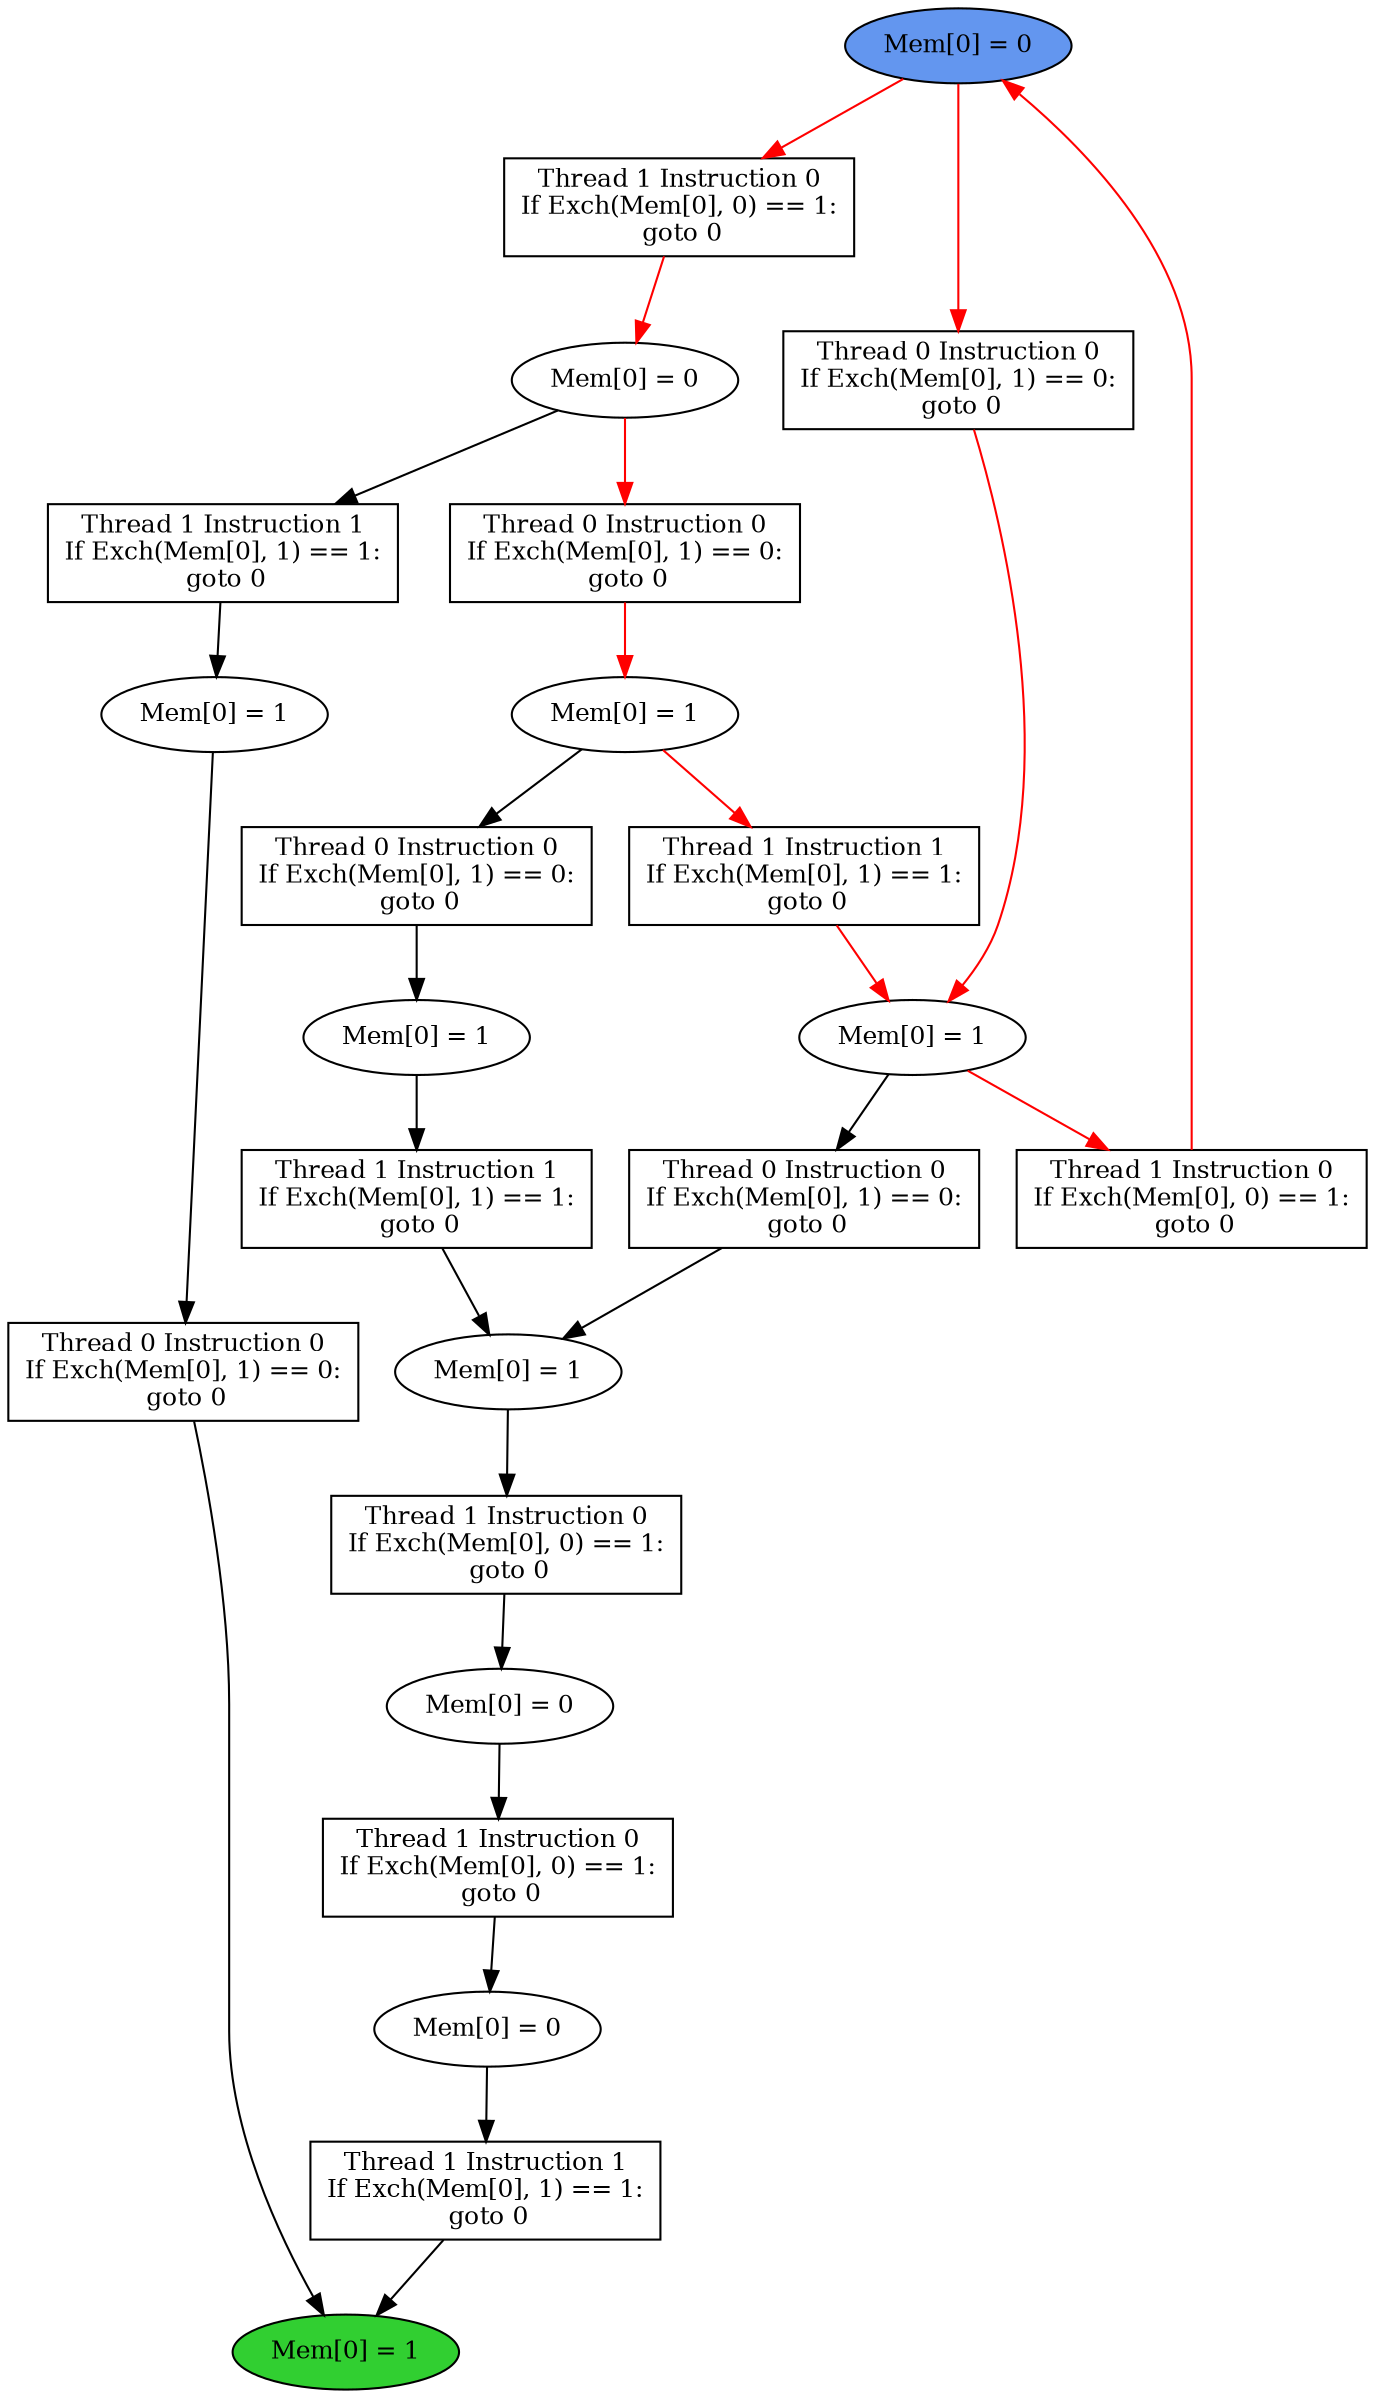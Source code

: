 digraph "graph" {
graph [fontsize=12]
node [fontsize=12]
edge [fontsize=12]
rankdir=TB;
"N12" -> "N8" [uuid = "<A0, END$0>", color = "#000000", fontcolor = "#ffffff", style = "solid", label = "", dir = "forward", weight = "1"]
"N19" -> "N17" [uuid = "<A1, S7>", color = "#000000", fontcolor = "#ffffff", style = "solid", label = "", dir = "forward", weight = "1"]
"N16" -> "N15" [uuid = "<A2, S1>", color = "#000000", fontcolor = "#ffffff", style = "solid", label = "", dir = "forward", weight = "1"]
"N33" -> "N23" [uuid = "<A3, START$0>", color = "#ff0000", fontcolor = "#ffffff", style = "solid", label = "", dir = "back", weight = "1"]
"N30" -> "N29" [uuid = "<A4, S0>", color = "#ff0000", fontcolor = "#ffffff", style = "solid", label = "", dir = "forward", weight = "1"]
"N26" -> "N24" [uuid = "<A5, S6>", color = "#ff0000", fontcolor = "#ffffff", style = "solid", label = "", dir = "forward", weight = "1"]
"N11" -> "N10" [uuid = "<A6, S5>", color = "#000000", fontcolor = "#ffffff", style = "solid", label = "", dir = "forward", weight = "1"]
"N9" -> "N8" [uuid = "<A7, END$0>", color = "#000000", fontcolor = "#ffffff", style = "solid", label = "", dir = "forward", weight = "1"]
"N18" -> "N17" [uuid = "<A8, S7>", color = "#000000", fontcolor = "#ffffff", style = "solid", label = "", dir = "forward", weight = "1"]
"N25" -> "N24" [uuid = "<A9, S6>", color = "#ff0000", fontcolor = "#ffffff", style = "solid", label = "", dir = "forward", weight = "1"]
"N21" -> "N20" [uuid = "<A10, S4>", color = "#000000", fontcolor = "#ffffff", style = "solid", label = "", dir = "forward", weight = "1"]
"N28" -> "N27" [uuid = "<A11, S3>", color = "#ff0000", fontcolor = "#ffffff", style = "solid", label = "", dir = "forward", weight = "1"]
"N14" -> "N13" [uuid = "<A12, S2>", color = "#000000", fontcolor = "#ffffff", style = "solid", label = "", dir = "forward", weight = "1"]
"N13" -> "N12" [uuid = "<A0, S2>", color = "#000000", fontcolor = "#ffffff", style = "solid", label = "", dir = "forward", weight = "1"]
"N20" -> "N19" [uuid = "<A1, S4>", color = "#000000", fontcolor = "#ffffff", style = "solid", label = "", dir = "forward", weight = "1"]
"N17" -> "N16" [uuid = "<A2, S7>", color = "#000000", fontcolor = "#ffffff", style = "solid", label = "", dir = "forward", weight = "1"]
"N24" -> "N23" [uuid = "<A3, S6>", color = "#ff0000", fontcolor = "#ffffff", style = "solid", label = "", dir = "forward", weight = "1"]
"N33" -> "N30" [uuid = "<A4, START$0>", color = "#ff0000", fontcolor = "#ffffff", style = "solid", label = "", dir = "forward", weight = "1"]
"N27" -> "N26" [uuid = "<A5, S3>", color = "#ff0000", fontcolor = "#ffffff", style = "solid", label = "", dir = "forward", weight = "1"]
"N29" -> "N11" [uuid = "<A6, S0>", color = "#000000", fontcolor = "#ffffff", style = "solid", label = "", dir = "forward", weight = "1"]
"N10" -> "N9" [uuid = "<A7, S5>", color = "#000000", fontcolor = "#ffffff", style = "solid", label = "", dir = "forward", weight = "1"]
"N24" -> "N18" [uuid = "<A8, S6>", color = "#000000", fontcolor = "#ffffff", style = "solid", label = "", dir = "forward", weight = "1"]
"N33" -> "N25" [uuid = "<A9, START$0>", color = "#ff0000", fontcolor = "#ffffff", style = "solid", label = "", dir = "forward", weight = "1"]
"N27" -> "N21" [uuid = "<A10, S3>", color = "#000000", fontcolor = "#ffffff", style = "solid", label = "", dir = "forward", weight = "1"]
"N29" -> "N28" [uuid = "<A11, S0>", color = "#ff0000", fontcolor = "#ffffff", style = "solid", label = "", dir = "forward", weight = "1"]
"N15" -> "N14" [uuid = "<A12, S1>", color = "#000000", fontcolor = "#ffffff", style = "solid", label = "", dir = "forward", weight = "1"]
"N8" [uuid="END$0", label="Mem[0] = 1", fillcolor = "#31cf31", fontcolor = "#000000", shape = "ellipse", style = "filled, solid"]
"N9" [uuid="A7", label="Thread 0 Instruction 0
If Exch(Mem[0], 1) == 0:
 goto 0", fillcolor = "#ffffff", fontcolor = "#000000", shape = "box", style = "filled, solid"]
"N10" [uuid="S5", label="Mem[0] = 1", fillcolor = "#ffffff", fontcolor = "#000000", shape = "ellipse", style = "filled, solid"]
"N11" [uuid="A6", label="Thread 1 Instruction 1
If Exch(Mem[0], 1) == 1:
 goto 0", fillcolor = "#ffffff", fontcolor = "#000000", shape = "box", style = "filled, solid"]
"N12" [uuid="A0", label="Thread 1 Instruction 1
If Exch(Mem[0], 1) == 1:
 goto 0", fillcolor = "#ffffff", fontcolor = "#000000", shape = "box", style = "filled, solid"]
"N13" [uuid="S2", label="Mem[0] = 0", fillcolor = "#ffffff", fontcolor = "#000000", shape = "ellipse", style = "filled, solid"]
"N14" [uuid="A12", label="Thread 1 Instruction 0
If Exch(Mem[0], 0) == 1:
 goto 0", fillcolor = "#ffffff", fontcolor = "#000000", shape = "box", style = "filled, solid"]
"N15" [uuid="S1", label="Mem[0] = 0", fillcolor = "#ffffff", fontcolor = "#000000", shape = "ellipse", style = "filled, solid"]
"N16" [uuid="A2", label="Thread 1 Instruction 0
If Exch(Mem[0], 0) == 1:
 goto 0", fillcolor = "#ffffff", fontcolor = "#000000", shape = "box", style = "filled, solid"]
"N17" [uuid="S7", label="Mem[0] = 1", fillcolor = "#ffffff", fontcolor = "#000000", shape = "ellipse", style = "filled, solid"]
"N18" [uuid="A8", label="Thread 0 Instruction 0
If Exch(Mem[0], 1) == 0:
 goto 0", fillcolor = "#ffffff", fontcolor = "#000000", shape = "box", style = "filled, solid"]
"N19" [uuid="A1", label="Thread 1 Instruction 1
If Exch(Mem[0], 1) == 1:
 goto 0", fillcolor = "#ffffff", fontcolor = "#000000", shape = "box", style = "filled, solid"]
"N20" [uuid="S4", label="Mem[0] = 1", fillcolor = "#ffffff", fontcolor = "#000000", shape = "ellipse", style = "filled, solid"]
"N21" [uuid="A10", label="Thread 0 Instruction 0
If Exch(Mem[0], 1) == 0:
 goto 0", fillcolor = "#ffffff", fontcolor = "#000000", shape = "box", style = "filled, solid"]
"N23" [uuid="A3", label="Thread 1 Instruction 0
If Exch(Mem[0], 0) == 1:
 goto 0", fillcolor = "#ffffff", fontcolor = "#000000", shape = "box", style = "filled, solid"]
"N24" [uuid="S6", label="Mem[0] = 1", fillcolor = "#ffffff", fontcolor = "#000000", shape = "ellipse", style = "filled, solid"]
"N25" [uuid="A9", label="Thread 0 Instruction 0
If Exch(Mem[0], 1) == 0:
 goto 0", fillcolor = "#ffffff", fontcolor = "#000000", shape = "box", style = "filled, solid"]
"N26" [uuid="A5", label="Thread 1 Instruction 1
If Exch(Mem[0], 1) == 1:
 goto 0", fillcolor = "#ffffff", fontcolor = "#000000", shape = "box", style = "filled, solid"]
"N27" [uuid="S3", label="Mem[0] = 1", fillcolor = "#ffffff", fontcolor = "#000000", shape = "ellipse", style = "filled, solid"]
"N28" [uuid="A11", label="Thread 0 Instruction 0
If Exch(Mem[0], 1) == 0:
 goto 0", fillcolor = "#ffffff", fontcolor = "#000000", shape = "box", style = "filled, solid"]
"N29" [uuid="S0", label="Mem[0] = 0", fillcolor = "#ffffff", fontcolor = "#000000", shape = "ellipse", style = "filled, solid"]
"N30" [uuid="A4", label="Thread 1 Instruction 0
If Exch(Mem[0], 0) == 1:
 goto 0", fillcolor = "#ffffff", fontcolor = "#000000", shape = "box", style = "filled, solid"]
"N33" [uuid="START$0", label="Mem[0] = 0", fillcolor = "#6396ef", fontcolor = "#000000", shape = "ellipse", style = "filled, solid"]
}